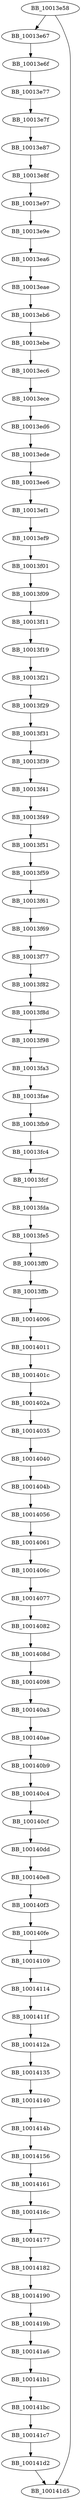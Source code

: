 DiGraph ___free_lc_time{
BB_10013e58->BB_10013e67
BB_10013e58->BB_100141d5
BB_10013e67->BB_10013e6f
BB_10013e6f->BB_10013e77
BB_10013e77->BB_10013e7f
BB_10013e7f->BB_10013e87
BB_10013e87->BB_10013e8f
BB_10013e8f->BB_10013e97
BB_10013e97->BB_10013e9e
BB_10013e9e->BB_10013ea6
BB_10013ea6->BB_10013eae
BB_10013eae->BB_10013eb6
BB_10013eb6->BB_10013ebe
BB_10013ebe->BB_10013ec6
BB_10013ec6->BB_10013ece
BB_10013ece->BB_10013ed6
BB_10013ed6->BB_10013ede
BB_10013ede->BB_10013ee6
BB_10013ee6->BB_10013ef1
BB_10013ef1->BB_10013ef9
BB_10013ef9->BB_10013f01
BB_10013f01->BB_10013f09
BB_10013f09->BB_10013f11
BB_10013f11->BB_10013f19
BB_10013f19->BB_10013f21
BB_10013f21->BB_10013f29
BB_10013f29->BB_10013f31
BB_10013f31->BB_10013f39
BB_10013f39->BB_10013f41
BB_10013f41->BB_10013f49
BB_10013f49->BB_10013f51
BB_10013f51->BB_10013f59
BB_10013f59->BB_10013f61
BB_10013f61->BB_10013f69
BB_10013f69->BB_10013f77
BB_10013f77->BB_10013f82
BB_10013f82->BB_10013f8d
BB_10013f8d->BB_10013f98
BB_10013f98->BB_10013fa3
BB_10013fa3->BB_10013fae
BB_10013fae->BB_10013fb9
BB_10013fb9->BB_10013fc4
BB_10013fc4->BB_10013fcf
BB_10013fcf->BB_10013fda
BB_10013fda->BB_10013fe5
BB_10013fe5->BB_10013ff0
BB_10013ff0->BB_10013ffb
BB_10013ffb->BB_10014006
BB_10014006->BB_10014011
BB_10014011->BB_1001401c
BB_1001401c->BB_1001402a
BB_1001402a->BB_10014035
BB_10014035->BB_10014040
BB_10014040->BB_1001404b
BB_1001404b->BB_10014056
BB_10014056->BB_10014061
BB_10014061->BB_1001406c
BB_1001406c->BB_10014077
BB_10014077->BB_10014082
BB_10014082->BB_1001408d
BB_1001408d->BB_10014098
BB_10014098->BB_100140a3
BB_100140a3->BB_100140ae
BB_100140ae->BB_100140b9
BB_100140b9->BB_100140c4
BB_100140c4->BB_100140cf
BB_100140cf->BB_100140dd
BB_100140dd->BB_100140e8
BB_100140e8->BB_100140f3
BB_100140f3->BB_100140fe
BB_100140fe->BB_10014109
BB_10014109->BB_10014114
BB_10014114->BB_1001411f
BB_1001411f->BB_1001412a
BB_1001412a->BB_10014135
BB_10014135->BB_10014140
BB_10014140->BB_1001414b
BB_1001414b->BB_10014156
BB_10014156->BB_10014161
BB_10014161->BB_1001416c
BB_1001416c->BB_10014177
BB_10014177->BB_10014182
BB_10014182->BB_10014190
BB_10014190->BB_1001419b
BB_1001419b->BB_100141a6
BB_100141a6->BB_100141b1
BB_100141b1->BB_100141bc
BB_100141bc->BB_100141c7
BB_100141c7->BB_100141d2
BB_100141d2->BB_100141d5
}
